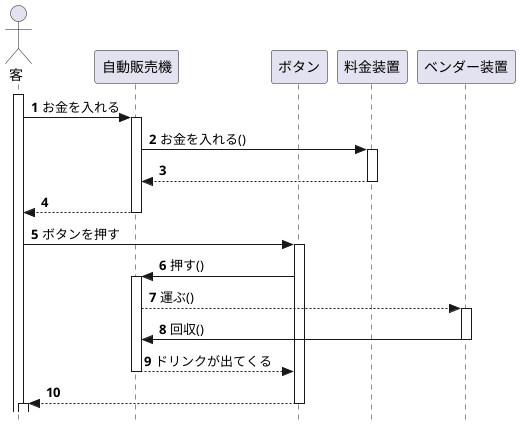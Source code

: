 @startuml 演習6-4

actor 客

 'メッセージに自動で番号を降る
 autonumber
 ' 厳密なUMLに準拠する
skinparam style strictuml

participant 自動販売機 as VM
participant ボタン as Button
participant 料金装置 as PaymentDevice
participant ベンダー装置 as VendorDevice

activate 客

客 -> VM: お金を入れる
activate VM
VM -> PaymentDevice: お金を入れる()
activate PaymentDevice
PaymentDevice --> VM
deactivate PaymentDevice
VM --> 客
deactivate VM

客 -> Button: ボタンを押す
activate Button
Button -> VM: 押す()
activate VM
VM --> VendorDevice: 運ぶ()
activate VendorDevice
VendorDevice -> VM: 回収()
deactivate VendorDevice
VM --> Button: ドリンクが出てくる
deactivate VM
Button --> 客
deactivate Button

activate 客

@enduml
